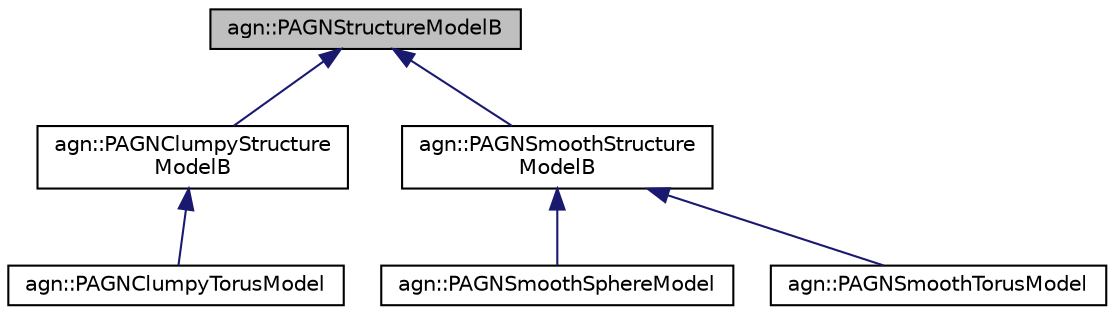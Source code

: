 digraph "agn::PAGNStructureModelB"
{
 // LATEX_PDF_SIZE
  edge [fontname="Helvetica",fontsize="10",labelfontname="Helvetica",labelfontsize="10"];
  node [fontname="Helvetica",fontsize="10",shape=record];
  Node1 [label="agn::PAGNStructureModelB",height=0.2,width=0.4,color="black", fillcolor="grey75", style="filled", fontcolor="black",tooltip=" "];
  Node1 -> Node2 [dir="back",color="midnightblue",fontsize="10",style="solid",fontname="Helvetica"];
  Node2 [label="agn::PAGNClumpyStructure\lModelB",height=0.2,width=0.4,color="black", fillcolor="white", style="filled",URL="$classagn_1_1_p_a_g_n_clumpy_structure_model_b.html",tooltip="This base class represents an abstract simple(not tend to be clumpy) agn structure model,..."];
  Node2 -> Node3 [dir="back",color="midnightblue",fontsize="10",style="solid",fontname="Helvetica"];
  Node3 [label="agn::PAGNClumpyTorusModel",height=0.2,width=0.4,color="black", fillcolor="white", style="filled",URL="$classagn_1_1_p_a_g_n_clumpy_torus_model.html",tooltip="This class represents a smooth sphere agn structure model."];
  Node1 -> Node4 [dir="back",color="midnightblue",fontsize="10",style="solid",fontname="Helvetica"];
  Node4 [label="agn::PAGNSmoothStructure\lModelB",height=0.2,width=0.4,color="black", fillcolor="white", style="filled",URL="$classagn_1_1_p_a_g_n_smooth_structure_model_b.html",tooltip="This base class represents an abstract simple(not tend to be clumpy) agn structure model,..."];
  Node4 -> Node5 [dir="back",color="midnightblue",fontsize="10",style="solid",fontname="Helvetica"];
  Node5 [label="agn::PAGNSmoothSphereModel",height=0.2,width=0.4,color="black", fillcolor="white", style="filled",URL="$classagn_1_1_p_a_g_n_smooth_sphere_model.html",tooltip="This class represents a smooth sphere agn structure model."];
  Node4 -> Node6 [dir="back",color="midnightblue",fontsize="10",style="solid",fontname="Helvetica"];
  Node6 [label="agn::PAGNSmoothTorusModel",height=0.2,width=0.4,color="black", fillcolor="white", style="filled",URL="$classagn_1_1_p_a_g_n_smooth_torus_model.html",tooltip="This class represents a smooth torus agn structure model."];
}
